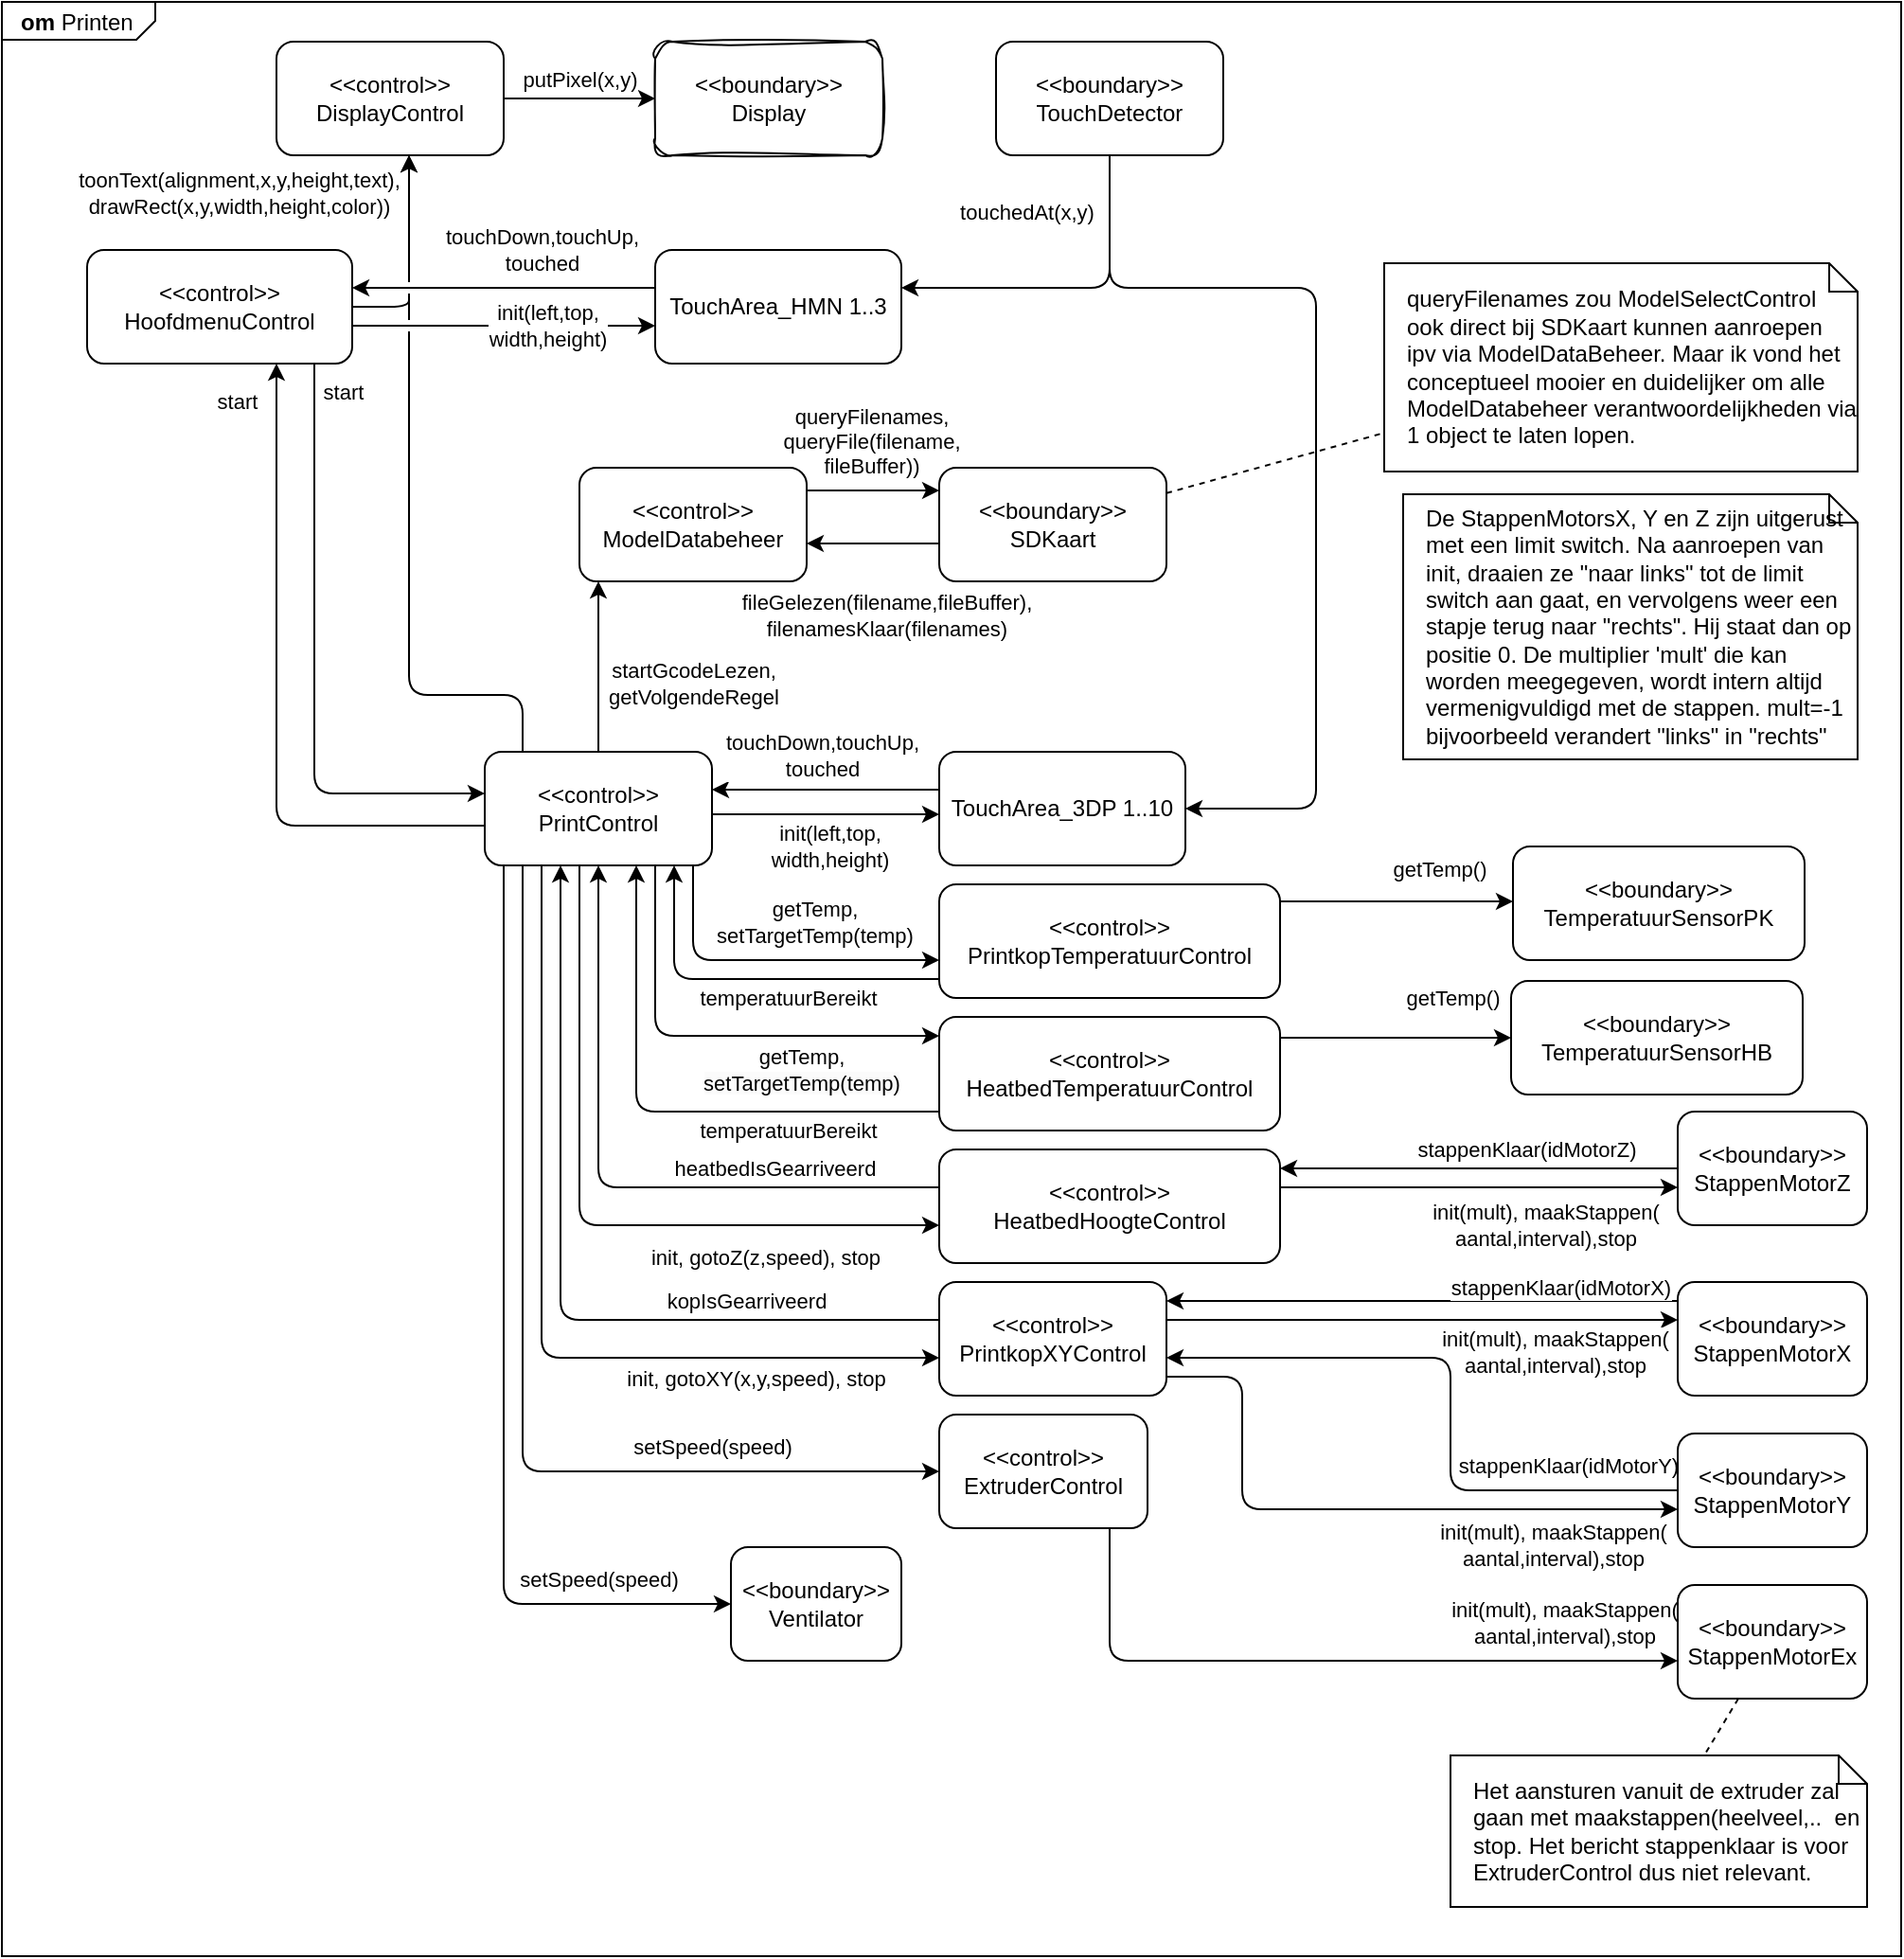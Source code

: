 <mxfile version="21.5.1" type="device">
  <diagram name="Page-1" id="5wvARJl9SiRDhkDgSMER">
    <mxGraphModel dx="1036" dy="614" grid="1" gridSize="10" guides="1" tooltips="1" connect="1" arrows="1" fold="1" page="1" pageScale="1" pageWidth="1169" pageHeight="1654" math="0" shadow="0">
      <root>
        <mxCell id="0" />
        <mxCell id="1" parent="0" />
        <mxCell id="ZHUbp9LGk5s-kRH0DKvD-3" value="&lt;p style=&quot;margin:0px;margin-top:4px;margin-left:10px;text-align:left;&quot;&gt;&lt;b&gt;om&lt;/b&gt;&amp;nbsp;Printen&lt;/p&gt;" style="html=1;shape=mxgraph.sysml.package;labelX=81.4;align=left;spacingLeft=10;overflow=fill;recursiveResize=0;container=0;" vertex="1" parent="1">
          <mxGeometry x="27" y="30" width="1003" height="1032" as="geometry" />
        </mxCell>
        <mxCell id="ZHUbp9LGk5s-kRH0DKvD-4" value="queryFilenames,&lt;br&gt;queryFile(filename,&lt;br&gt;fileBuffer))" style="edgeStyle=orthogonalEdgeStyle;rounded=1;orthogonalLoop=1;jettySize=auto;html=1;" edge="1" parent="1" source="ZHUbp9LGk5s-kRH0DKvD-28" target="ZHUbp9LGk5s-kRH0DKvD-27">
          <mxGeometry x="-0.029" y="26" relative="1" as="geometry">
            <Array as="points">
              <mxPoint x="486" y="288" />
              <mxPoint x="486" y="288" />
            </Array>
            <mxPoint as="offset" />
          </mxGeometry>
        </mxCell>
        <mxCell id="ZHUbp9LGk5s-kRH0DKvD-5" value="&lt;span style=&quot;color: rgb(0, 0, 0); font-family: Helvetica; font-size: 11px; font-style: normal; font-variant-ligatures: normal; font-variant-caps: normal; font-weight: 400; letter-spacing: normal; orphans: 2; text-align: center; text-indent: 0px; text-transform: none; widows: 2; word-spacing: 0px; -webkit-text-stroke-width: 0px; background-color: rgb(255, 255, 255); text-decoration-thickness: initial; text-decoration-style: initial; text-decoration-color: initial; float: none; display: inline !important;&quot;&gt;touchDown,touchUp,&lt;/span&gt;&lt;br style=&quot;border-color: var(--border-color); color: rgb(0, 0, 0); font-family: Helvetica; font-size: 11px; font-style: normal; font-variant-ligatures: normal; font-variant-caps: normal; font-weight: 400; letter-spacing: normal; orphans: 2; text-align: center; text-indent: 0px; text-transform: none; widows: 2; word-spacing: 0px; -webkit-text-stroke-width: 0px; text-decoration-thickness: initial; text-decoration-style: initial; text-decoration-color: initial;&quot;&gt;&lt;span style=&quot;color: rgb(0, 0, 0); font-family: Helvetica; font-size: 11px; font-style: normal; font-variant-ligatures: normal; font-variant-caps: normal; font-weight: 400; letter-spacing: normal; orphans: 2; text-align: center; text-indent: 0px; text-transform: none; widows: 2; word-spacing: 0px; -webkit-text-stroke-width: 0px; background-color: rgb(255, 255, 255); text-decoration-thickness: initial; text-decoration-style: initial; text-decoration-color: initial; float: none; display: inline !important;&quot;&gt;touched&lt;/span&gt;" style="edgeStyle=orthogonalEdgeStyle;rounded=1;orthogonalLoop=1;jettySize=auto;html=1;" edge="1" parent="1" source="ZHUbp9LGk5s-kRH0DKvD-14" target="ZHUbp9LGk5s-kRH0DKvD-8">
          <mxGeometry x="-0.25" y="-20" relative="1" as="geometry">
            <Array as="points">
              <mxPoint x="272" y="181" />
              <mxPoint x="272" y="181" />
            </Array>
            <mxPoint as="offset" />
          </mxGeometry>
        </mxCell>
        <mxCell id="ZHUbp9LGk5s-kRH0DKvD-6" value="init(left,top,&lt;br style=&quot;border-color: var(--border-color);&quot;&gt;width,height)" style="edgeStyle=orthogonalEdgeStyle;rounded=1;orthogonalLoop=1;jettySize=auto;html=1;jumpStyle=none;" edge="1" parent="1" source="ZHUbp9LGk5s-kRH0DKvD-8" target="ZHUbp9LGk5s-kRH0DKvD-14">
          <mxGeometry x="0.287" relative="1" as="geometry">
            <mxPoint x="432" y="181" as="targetPoint" />
            <Array as="points">
              <mxPoint x="342" y="201" />
              <mxPoint x="342" y="201" />
            </Array>
            <mxPoint as="offset" />
          </mxGeometry>
        </mxCell>
        <mxCell id="ZHUbp9LGk5s-kRH0DKvD-7" value="toonText(alignment,x,y,height,text),&lt;br style=&quot;border-color: var(--border-color);&quot;&gt;drawRect(x,y,width,height,color))" style="edgeStyle=orthogonalEdgeStyle;rounded=1;orthogonalLoop=1;jettySize=auto;html=1;jumpStyle=gap;" edge="1" parent="1" source="ZHUbp9LGk5s-kRH0DKvD-8" target="ZHUbp9LGk5s-kRH0DKvD-10">
          <mxGeometry x="-1" y="85" relative="1" as="geometry">
            <mxPoint x="-60" y="25" as="offset" />
            <Array as="points">
              <mxPoint x="242" y="191" />
            </Array>
          </mxGeometry>
        </mxCell>
        <mxCell id="ZHUbp9LGk5s-kRH0DKvD-8" value="&amp;lt;&amp;lt;control&amp;gt;&amp;gt;&lt;br&gt;HoofdmenuControl" style="rounded=1;whiteSpace=wrap;html=1;" vertex="1" parent="1">
          <mxGeometry x="72" y="161" width="140" height="60" as="geometry" />
        </mxCell>
        <mxCell id="ZHUbp9LGk5s-kRH0DKvD-9" value="putPixel(x,y)" style="edgeStyle=orthogonalEdgeStyle;rounded=1;orthogonalLoop=1;jettySize=auto;html=1;" edge="1" parent="1" source="ZHUbp9LGk5s-kRH0DKvD-10" target="ZHUbp9LGk5s-kRH0DKvD-11">
          <mxGeometry y="10" relative="1" as="geometry">
            <mxPoint as="offset" />
          </mxGeometry>
        </mxCell>
        <mxCell id="ZHUbp9LGk5s-kRH0DKvD-10" value="&amp;lt;&amp;lt;control&amp;gt;&amp;gt;&lt;br&gt;DisplayControl" style="rounded=1;whiteSpace=wrap;html=1;" vertex="1" parent="1">
          <mxGeometry x="172" y="51" width="120" height="60" as="geometry" />
        </mxCell>
        <mxCell id="ZHUbp9LGk5s-kRH0DKvD-11" value="&amp;lt;&amp;lt;boundary&amp;gt;&amp;gt;&lt;br&gt;Display" style="rounded=1;whiteSpace=wrap;html=1;sketch=1;curveFitting=1;jiggle=2;" vertex="1" parent="1">
          <mxGeometry x="372" y="51" width="120" height="60" as="geometry" />
        </mxCell>
        <mxCell id="ZHUbp9LGk5s-kRH0DKvD-12" value="touchedAt(x,y)" style="edgeStyle=orthogonalEdgeStyle;rounded=1;orthogonalLoop=1;jettySize=auto;html=1;" edge="1" parent="1" source="ZHUbp9LGk5s-kRH0DKvD-13" target="ZHUbp9LGk5s-kRH0DKvD-14">
          <mxGeometry x="0.267" y="-40" relative="1" as="geometry">
            <mxPoint x="492" y="181" as="targetPoint" />
            <Array as="points">
              <mxPoint x="612" y="181" />
            </Array>
            <mxPoint as="offset" />
          </mxGeometry>
        </mxCell>
        <mxCell id="ZHUbp9LGk5s-kRH0DKvD-13" value="&amp;lt;&amp;lt;boundary&amp;gt;&amp;gt;&lt;br&gt;TouchDetector" style="rounded=1;whiteSpace=wrap;html=1;" vertex="1" parent="1">
          <mxGeometry x="552" y="51" width="120" height="60" as="geometry" />
        </mxCell>
        <mxCell id="ZHUbp9LGk5s-kRH0DKvD-14" value="TouchArea_HMN 1..3" style="rounded=1;whiteSpace=wrap;html=1;" vertex="1" parent="1">
          <mxGeometry x="372" y="161" width="130" height="60" as="geometry" />
        </mxCell>
        <mxCell id="ZHUbp9LGk5s-kRH0DKvD-15" style="edgeStyle=orthogonalEdgeStyle;rounded=1;orthogonalLoop=1;jettySize=auto;html=1;jumpStyle=gap;" edge="1" parent="1" source="ZHUbp9LGk5s-kRH0DKvD-24" target="ZHUbp9LGk5s-kRH0DKvD-10">
          <mxGeometry relative="1" as="geometry">
            <Array as="points">
              <mxPoint x="302" y="396" />
              <mxPoint x="242" y="396" />
            </Array>
          </mxGeometry>
        </mxCell>
        <mxCell id="ZHUbp9LGk5s-kRH0DKvD-16" value="init(left,top,&lt;br style=&quot;border-color: var(--border-color);&quot;&gt;width,height)" style="edgeStyle=orthogonalEdgeStyle;rounded=1;orthogonalLoop=1;jettySize=auto;html=1;" edge="1" parent="1" source="ZHUbp9LGk5s-kRH0DKvD-24" target="ZHUbp9LGk5s-kRH0DKvD-30">
          <mxGeometry x="0.033" y="-17" relative="1" as="geometry">
            <Array as="points">
              <mxPoint x="467" y="459" />
              <mxPoint x="467" y="459" />
            </Array>
            <mxPoint as="offset" />
          </mxGeometry>
        </mxCell>
        <mxCell id="ZHUbp9LGk5s-kRH0DKvD-17" value="getTemp,&lt;br&gt;setTargetTemp(temp)" style="edgeStyle=orthogonalEdgeStyle;rounded=1;orthogonalLoop=1;jettySize=auto;html=1;" edge="1" parent="1" source="ZHUbp9LGk5s-kRH0DKvD-24" target="ZHUbp9LGk5s-kRH0DKvD-33">
          <mxGeometry x="0.263" y="20" relative="1" as="geometry">
            <Array as="points">
              <mxPoint x="392" y="536" />
            </Array>
            <mxPoint as="offset" />
          </mxGeometry>
        </mxCell>
        <mxCell id="ZHUbp9LGk5s-kRH0DKvD-18" value="init, gotoXY(x,y,speed), stop" style="edgeStyle=orthogonalEdgeStyle;rounded=1;orthogonalLoop=1;jettySize=auto;html=1;" edge="1" parent="1" source="ZHUbp9LGk5s-kRH0DKvD-24" target="ZHUbp9LGk5s-kRH0DKvD-40">
          <mxGeometry x="0.587" y="-11" relative="1" as="geometry">
            <Array as="points">
              <mxPoint x="312" y="746" />
            </Array>
            <mxPoint as="offset" />
          </mxGeometry>
        </mxCell>
        <mxCell id="ZHUbp9LGk5s-kRH0DKvD-19" value="setSpeed(speed)" style="edgeStyle=orthogonalEdgeStyle;rounded=1;orthogonalLoop=1;jettySize=auto;html=1;" edge="1" parent="1" source="ZHUbp9LGk5s-kRH0DKvD-24" target="ZHUbp9LGk5s-kRH0DKvD-42">
          <mxGeometry x="0.556" y="13" relative="1" as="geometry">
            <Array as="points">
              <mxPoint x="302" y="806" />
            </Array>
            <mxPoint as="offset" />
          </mxGeometry>
        </mxCell>
        <mxCell id="ZHUbp9LGk5s-kRH0DKvD-20" value="getTemp,&lt;br style=&quot;border-color: var(--border-color); background-color: rgb(251, 251, 251);&quot;&gt;&lt;span style=&quot;background-color: rgb(251, 251, 251);&quot;&gt;setTargetTemp(temp)&lt;/span&gt;" style="edgeStyle=orthogonalEdgeStyle;rounded=1;orthogonalLoop=1;jettySize=auto;html=1;" edge="1" parent="1" source="ZHUbp9LGk5s-kRH0DKvD-24" target="ZHUbp9LGk5s-kRH0DKvD-36">
          <mxGeometry x="0.392" y="-18" relative="1" as="geometry">
            <Array as="points">
              <mxPoint x="372" y="576" />
            </Array>
            <mxPoint as="offset" />
          </mxGeometry>
        </mxCell>
        <mxCell id="ZHUbp9LGk5s-kRH0DKvD-21" value="init, gotoZ(z,speed), stop" style="edgeStyle=orthogonalEdgeStyle;rounded=1;orthogonalLoop=1;jettySize=auto;html=1;" edge="1" parent="1" source="ZHUbp9LGk5s-kRH0DKvD-24" target="ZHUbp9LGk5s-kRH0DKvD-45">
          <mxGeometry x="0.516" y="-17" relative="1" as="geometry">
            <Array as="points">
              <mxPoint x="332" y="676" />
            </Array>
            <mxPoint as="offset" />
          </mxGeometry>
        </mxCell>
        <mxCell id="ZHUbp9LGk5s-kRH0DKvD-22" value="setSpeed(speed)" style="edgeStyle=orthogonalEdgeStyle;rounded=1;orthogonalLoop=1;jettySize=auto;html=1;" edge="1" parent="1" source="ZHUbp9LGk5s-kRH0DKvD-24" target="ZHUbp9LGk5s-kRH0DKvD-46">
          <mxGeometry x="0.726" y="13" relative="1" as="geometry">
            <Array as="points">
              <mxPoint x="292" y="876" />
            </Array>
            <mxPoint as="offset" />
          </mxGeometry>
        </mxCell>
        <mxCell id="ZHUbp9LGk5s-kRH0DKvD-23" value="startGcodeLezen,&lt;br&gt;getVolgendeRegel" style="edgeStyle=orthogonalEdgeStyle;rounded=1;orthogonalLoop=1;jettySize=auto;html=1;" edge="1" parent="1" source="ZHUbp9LGk5s-kRH0DKvD-24" target="ZHUbp9LGk5s-kRH0DKvD-28">
          <mxGeometry x="-0.2" y="-50" relative="1" as="geometry">
            <Array as="points">
              <mxPoint x="342" y="397" />
              <mxPoint x="342" y="397" />
            </Array>
            <mxPoint as="offset" />
          </mxGeometry>
        </mxCell>
        <mxCell id="ZHUbp9LGk5s-kRH0DKvD-24" value="&amp;lt;&amp;lt;control&amp;gt;&amp;gt;&lt;br&gt;PrintControl" style="rounded=1;whiteSpace=wrap;html=1;" vertex="1" parent="1">
          <mxGeometry x="282" y="426" width="120" height="60" as="geometry" />
        </mxCell>
        <mxCell id="ZHUbp9LGk5s-kRH0DKvD-25" value="fileGelezen(filename,fileBuffer),&lt;br&gt;filenamesKlaar(filenames)" style="edgeStyle=orthogonalEdgeStyle;rounded=1;orthogonalLoop=1;jettySize=auto;html=1;" edge="1" parent="1" source="ZHUbp9LGk5s-kRH0DKvD-27" target="ZHUbp9LGk5s-kRH0DKvD-28">
          <mxGeometry x="-0.2" y="38" relative="1" as="geometry">
            <Array as="points">
              <mxPoint x="492" y="316" />
              <mxPoint x="492" y="316" />
            </Array>
            <mxPoint as="offset" />
          </mxGeometry>
        </mxCell>
        <mxCell id="ZHUbp9LGk5s-kRH0DKvD-26" style="rounded=0;orthogonalLoop=1;jettySize=auto;html=1;dashed=1;endArrow=none;endFill=0;" edge="1" parent="1" source="ZHUbp9LGk5s-kRH0DKvD-27" target="ZHUbp9LGk5s-kRH0DKvD-59">
          <mxGeometry relative="1" as="geometry" />
        </mxCell>
        <mxCell id="ZHUbp9LGk5s-kRH0DKvD-27" value="&amp;lt;&amp;lt;boundary&amp;gt;&amp;gt;&lt;br&gt;SDKaart" style="rounded=1;whiteSpace=wrap;html=1;" vertex="1" parent="1">
          <mxGeometry x="522" y="276" width="120" height="60" as="geometry" />
        </mxCell>
        <mxCell id="ZHUbp9LGk5s-kRH0DKvD-28" value="&amp;lt;&amp;lt;control&amp;gt;&amp;gt;&lt;br&gt;ModelDatabeheer" style="rounded=1;whiteSpace=wrap;html=1;" vertex="1" parent="1">
          <mxGeometry x="332" y="276" width="120" height="60" as="geometry" />
        </mxCell>
        <mxCell id="ZHUbp9LGk5s-kRH0DKvD-29" value="touchDown,touchUp,&lt;br style=&quot;border-color: var(--border-color);&quot;&gt;&lt;span style=&quot;border-color: var(--border-color);&quot;&gt;touched&lt;/span&gt;" style="edgeStyle=orthogonalEdgeStyle;rounded=1;orthogonalLoop=1;jettySize=auto;html=1;" edge="1" parent="1" source="ZHUbp9LGk5s-kRH0DKvD-30" target="ZHUbp9LGk5s-kRH0DKvD-24">
          <mxGeometry x="0.033" y="-18" relative="1" as="geometry">
            <Array as="points">
              <mxPoint x="465" y="446" />
              <mxPoint x="465" y="446" />
            </Array>
            <mxPoint as="offset" />
          </mxGeometry>
        </mxCell>
        <mxCell id="ZHUbp9LGk5s-kRH0DKvD-30" value="TouchArea_3DP 1..10" style="rounded=1;whiteSpace=wrap;html=1;" vertex="1" parent="1">
          <mxGeometry x="522" y="426" width="130" height="60" as="geometry" />
        </mxCell>
        <mxCell id="ZHUbp9LGk5s-kRH0DKvD-31" value="temperatuurBereikt" style="edgeStyle=orthogonalEdgeStyle;rounded=1;orthogonalLoop=1;jettySize=auto;html=1;" edge="1" parent="1" source="ZHUbp9LGk5s-kRH0DKvD-33" target="ZHUbp9LGk5s-kRH0DKvD-24">
          <mxGeometry x="-0.2" y="10" relative="1" as="geometry">
            <Array as="points">
              <mxPoint x="382" y="546" />
            </Array>
            <mxPoint as="offset" />
          </mxGeometry>
        </mxCell>
        <mxCell id="ZHUbp9LGk5s-kRH0DKvD-32" value="getTemp()" style="edgeStyle=orthogonalEdgeStyle;rounded=0;orthogonalLoop=1;jettySize=auto;html=1;" edge="1" parent="1" source="ZHUbp9LGk5s-kRH0DKvD-33" target="ZHUbp9LGk5s-kRH0DKvD-60">
          <mxGeometry x="0.359" y="17" relative="1" as="geometry">
            <Array as="points">
              <mxPoint x="774" y="505" />
              <mxPoint x="774" y="505" />
            </Array>
            <mxPoint as="offset" />
          </mxGeometry>
        </mxCell>
        <mxCell id="ZHUbp9LGk5s-kRH0DKvD-33" value="&amp;lt;&amp;lt;control&amp;gt;&amp;gt;&lt;br&gt;PrintkopTemperatuurControl" style="rounded=1;whiteSpace=wrap;html=1;" vertex="1" parent="1">
          <mxGeometry x="522" y="496" width="180" height="60" as="geometry" />
        </mxCell>
        <mxCell id="ZHUbp9LGk5s-kRH0DKvD-34" value="temperatuurBereikt" style="edgeStyle=orthogonalEdgeStyle;rounded=1;orthogonalLoop=1;jettySize=auto;html=1;" edge="1" parent="1" source="ZHUbp9LGk5s-kRH0DKvD-36" target="ZHUbp9LGk5s-kRH0DKvD-24">
          <mxGeometry x="-0.448" y="10" relative="1" as="geometry">
            <Array as="points">
              <mxPoint x="362" y="616" />
            </Array>
            <mxPoint as="offset" />
          </mxGeometry>
        </mxCell>
        <mxCell id="ZHUbp9LGk5s-kRH0DKvD-35" value="getTemp()" style="edgeStyle=orthogonalEdgeStyle;rounded=0;orthogonalLoop=1;jettySize=auto;html=1;" edge="1" parent="1" source="ZHUbp9LGk5s-kRH0DKvD-36" target="ZHUbp9LGk5s-kRH0DKvD-61">
          <mxGeometry x="0.495" y="21" relative="1" as="geometry">
            <Array as="points">
              <mxPoint x="725" y="577" />
              <mxPoint x="725" y="577" />
            </Array>
            <mxPoint as="offset" />
          </mxGeometry>
        </mxCell>
        <mxCell id="ZHUbp9LGk5s-kRH0DKvD-36" value="&amp;lt;&amp;lt;control&amp;gt;&amp;gt;&lt;br&gt;HeatbedTemperatuurControl" style="rounded=1;whiteSpace=wrap;html=1;" vertex="1" parent="1">
          <mxGeometry x="522" y="566" width="180" height="60" as="geometry" />
        </mxCell>
        <mxCell id="ZHUbp9LGk5s-kRH0DKvD-37" value="kopIsGearriveerd" style="edgeStyle=orthogonalEdgeStyle;rounded=1;orthogonalLoop=1;jettySize=auto;html=1;" edge="1" parent="1" source="ZHUbp9LGk5s-kRH0DKvD-40" target="ZHUbp9LGk5s-kRH0DKvD-24">
          <mxGeometry x="-0.535" y="-10" relative="1" as="geometry">
            <Array as="points">
              <mxPoint x="322" y="726" />
            </Array>
            <mxPoint as="offset" />
          </mxGeometry>
        </mxCell>
        <mxCell id="ZHUbp9LGk5s-kRH0DKvD-38" value="init(mult), maakStappen(&lt;br style=&quot;border-color: var(--border-color);&quot;&gt;aantal,interval),stop" style="edgeStyle=orthogonalEdgeStyle;rounded=1;orthogonalLoop=1;jettySize=auto;html=1;" edge="1" parent="1" source="ZHUbp9LGk5s-kRH0DKvD-40" target="ZHUbp9LGk5s-kRH0DKvD-50">
          <mxGeometry x="0.518" y="-17" relative="1" as="geometry">
            <Array as="points">
              <mxPoint x="782" y="726" />
              <mxPoint x="782" y="726" />
            </Array>
            <mxPoint as="offset" />
          </mxGeometry>
        </mxCell>
        <mxCell id="ZHUbp9LGk5s-kRH0DKvD-39" value="init(mult), maakStappen(&lt;br style=&quot;border-color: var(--border-color);&quot;&gt;aantal,interval),stop" style="edgeStyle=orthogonalEdgeStyle;rounded=1;orthogonalLoop=1;jettySize=auto;html=1;" edge="1" parent="1" source="ZHUbp9LGk5s-kRH0DKvD-40" target="ZHUbp9LGk5s-kRH0DKvD-52">
          <mxGeometry x="0.612" y="-19" relative="1" as="geometry">
            <Array as="points">
              <mxPoint x="682" y="756" />
              <mxPoint x="682" y="826" />
            </Array>
            <mxPoint as="offset" />
          </mxGeometry>
        </mxCell>
        <mxCell id="ZHUbp9LGk5s-kRH0DKvD-40" value="&amp;lt;&amp;lt;control&amp;gt;&amp;gt;&lt;br&gt;PrintkopXYControl" style="rounded=1;whiteSpace=wrap;html=1;" vertex="1" parent="1">
          <mxGeometry x="522" y="706" width="120" height="60" as="geometry" />
        </mxCell>
        <mxCell id="ZHUbp9LGk5s-kRH0DKvD-41" value="init(mult), maakStappen(&lt;br style=&quot;border-color: var(--border-color);&quot;&gt;aantal,interval),stop" style="edgeStyle=orthogonalEdgeStyle;rounded=1;orthogonalLoop=1;jettySize=auto;html=1;" edge="1" parent="1" source="ZHUbp9LGk5s-kRH0DKvD-42" target="ZHUbp9LGk5s-kRH0DKvD-56">
          <mxGeometry x="0.676" y="20" relative="1" as="geometry">
            <Array as="points">
              <mxPoint x="612" y="906" />
            </Array>
            <mxPoint as="offset" />
          </mxGeometry>
        </mxCell>
        <mxCell id="ZHUbp9LGk5s-kRH0DKvD-42" value="&amp;lt;&amp;lt;control&amp;gt;&amp;gt;&lt;br&gt;ExtruderControl" style="rounded=1;whiteSpace=wrap;html=1;" vertex="1" parent="1">
          <mxGeometry x="522" y="776" width="110" height="60" as="geometry" />
        </mxCell>
        <mxCell id="ZHUbp9LGk5s-kRH0DKvD-43" value="heatbedIsGearriveerd" style="edgeStyle=orthogonalEdgeStyle;rounded=1;orthogonalLoop=1;jettySize=auto;html=1;" edge="1" parent="1" source="ZHUbp9LGk5s-kRH0DKvD-45" target="ZHUbp9LGk5s-kRH0DKvD-24">
          <mxGeometry x="-0.5" y="-10" relative="1" as="geometry">
            <Array as="points">
              <mxPoint x="342" y="656" />
            </Array>
            <mxPoint as="offset" />
          </mxGeometry>
        </mxCell>
        <mxCell id="ZHUbp9LGk5s-kRH0DKvD-44" value="init(mult), maakStappen(&lt;br&gt;aantal,interval),stop" style="edgeStyle=orthogonalEdgeStyle;rounded=1;orthogonalLoop=1;jettySize=auto;html=1;" edge="1" parent="1" source="ZHUbp9LGk5s-kRH0DKvD-45" target="ZHUbp9LGk5s-kRH0DKvD-48">
          <mxGeometry x="0.333" y="-20" relative="1" as="geometry">
            <Array as="points">
              <mxPoint x="802" y="656" />
              <mxPoint x="802" y="656" />
            </Array>
            <mxPoint as="offset" />
          </mxGeometry>
        </mxCell>
        <mxCell id="ZHUbp9LGk5s-kRH0DKvD-45" value="&amp;lt;&amp;lt;control&amp;gt;&amp;gt;&lt;br&gt;HeatbedHoogteControl" style="rounded=1;whiteSpace=wrap;html=1;" vertex="1" parent="1">
          <mxGeometry x="522" y="636" width="180" height="60" as="geometry" />
        </mxCell>
        <mxCell id="ZHUbp9LGk5s-kRH0DKvD-46" value="&amp;lt;&amp;lt;boundary&amp;gt;&amp;gt;&lt;br&gt;Ventilator" style="rounded=1;whiteSpace=wrap;html=1;" vertex="1" parent="1">
          <mxGeometry x="412" y="846" width="90" height="60" as="geometry" />
        </mxCell>
        <mxCell id="ZHUbp9LGk5s-kRH0DKvD-47" value="stappenKlaar(idMotorZ)" style="edgeStyle=orthogonalEdgeStyle;rounded=1;orthogonalLoop=1;jettySize=auto;html=1;" edge="1" parent="1" source="ZHUbp9LGk5s-kRH0DKvD-48" target="ZHUbp9LGk5s-kRH0DKvD-45">
          <mxGeometry x="-0.238" y="-10" relative="1" as="geometry">
            <Array as="points">
              <mxPoint x="812" y="646" />
              <mxPoint x="812" y="646" />
            </Array>
            <mxPoint as="offset" />
          </mxGeometry>
        </mxCell>
        <mxCell id="ZHUbp9LGk5s-kRH0DKvD-48" value="&amp;lt;&amp;lt;boundary&amp;gt;&amp;gt;&lt;br&gt;StappenMotorZ" style="rounded=1;whiteSpace=wrap;html=1;" vertex="1" parent="1">
          <mxGeometry x="912" y="616" width="100" height="60" as="geometry" />
        </mxCell>
        <mxCell id="ZHUbp9LGk5s-kRH0DKvD-49" value="stappenKlaar(idMotorX)" style="edgeStyle=orthogonalEdgeStyle;rounded=1;orthogonalLoop=1;jettySize=auto;html=1;" edge="1" parent="1" source="ZHUbp9LGk5s-kRH0DKvD-50" target="ZHUbp9LGk5s-kRH0DKvD-40">
          <mxGeometry x="-0.541" y="-7" relative="1" as="geometry">
            <Array as="points">
              <mxPoint x="792" y="716" />
              <mxPoint x="792" y="716" />
            </Array>
            <mxPoint as="offset" />
          </mxGeometry>
        </mxCell>
        <mxCell id="ZHUbp9LGk5s-kRH0DKvD-50" value="&amp;lt;&amp;lt;boundary&amp;gt;&amp;gt;&lt;br&gt;StappenMotorX" style="rounded=1;whiteSpace=wrap;html=1;" vertex="1" parent="1">
          <mxGeometry x="912" y="706" width="100" height="60" as="geometry" />
        </mxCell>
        <mxCell id="ZHUbp9LGk5s-kRH0DKvD-51" value="stappenKlaar(idMotorY)" style="edgeStyle=orthogonalEdgeStyle;rounded=1;orthogonalLoop=1;jettySize=auto;html=1;" edge="1" parent="1" source="ZHUbp9LGk5s-kRH0DKvD-52" target="ZHUbp9LGk5s-kRH0DKvD-40">
          <mxGeometry x="-0.659" y="-13" relative="1" as="geometry">
            <Array as="points">
              <mxPoint x="792" y="816" />
              <mxPoint x="792" y="746" />
            </Array>
            <mxPoint as="offset" />
          </mxGeometry>
        </mxCell>
        <mxCell id="ZHUbp9LGk5s-kRH0DKvD-52" value="&amp;lt;&amp;lt;boundary&amp;gt;&amp;gt;&lt;br&gt;StappenMotorY" style="rounded=1;whiteSpace=wrap;html=1;" vertex="1" parent="1">
          <mxGeometry x="912" y="786" width="100" height="60" as="geometry" />
        </mxCell>
        <mxCell id="ZHUbp9LGk5s-kRH0DKvD-53" value="start" style="edgeStyle=orthogonalEdgeStyle;rounded=1;orthogonalLoop=1;jettySize=auto;html=1;jumpStyle=gap;" edge="1" parent="1" source="ZHUbp9LGk5s-kRH0DKvD-8" target="ZHUbp9LGk5s-kRH0DKvD-24">
          <mxGeometry x="-0.908" y="15" relative="1" as="geometry">
            <Array as="points">
              <mxPoint x="192" y="448" />
            </Array>
            <mxPoint as="offset" />
          </mxGeometry>
        </mxCell>
        <mxCell id="ZHUbp9LGk5s-kRH0DKvD-54" value="start" style="edgeStyle=orthogonalEdgeStyle;rounded=1;orthogonalLoop=1;jettySize=auto;html=1;jumpStyle=gap;" edge="1" parent="1" source="ZHUbp9LGk5s-kRH0DKvD-24" target="ZHUbp9LGk5s-kRH0DKvD-8">
          <mxGeometry x="0.887" y="21" relative="1" as="geometry">
            <Array as="points">
              <mxPoint x="172" y="465" />
            </Array>
            <mxPoint as="offset" />
          </mxGeometry>
        </mxCell>
        <mxCell id="ZHUbp9LGk5s-kRH0DKvD-55" style="rounded=0;orthogonalLoop=1;jettySize=auto;html=1;endArrow=none;endFill=0;dashed=1;" edge="1" parent="1" source="ZHUbp9LGk5s-kRH0DKvD-56" target="ZHUbp9LGk5s-kRH0DKvD-58">
          <mxGeometry relative="1" as="geometry" />
        </mxCell>
        <mxCell id="ZHUbp9LGk5s-kRH0DKvD-56" value="&amp;lt;&amp;lt;boundary&amp;gt;&amp;gt;&lt;br&gt;StappenMotorEx" style="rounded=1;whiteSpace=wrap;html=1;" vertex="1" parent="1">
          <mxGeometry x="912" y="866" width="100" height="60" as="geometry" />
        </mxCell>
        <mxCell id="ZHUbp9LGk5s-kRH0DKvD-57" value="De StappenMotorsX, Y en Z zijn uitgerust met een limit switch. Na aanroepen van init, draaien ze &quot;naar links&quot; tot de limit switch aan gaat, en vervolgens weer een stapje terug naar &quot;rechts&quot;. Hij staat dan op positie 0. De multiplier &#39;mult&#39; die kan worden meegegeven, wordt intern altijd vermenigvuldigd met de stappen. mult=-1 bijvoorbeeld verandert &quot;links&quot; in &quot;rechts&quot;" style="shape=note;size=15;align=left;spacingLeft=10;html=1;whiteSpace=wrap;" vertex="1" parent="1">
          <mxGeometry x="767" y="290" width="240" height="140" as="geometry" />
        </mxCell>
        <mxCell id="ZHUbp9LGk5s-kRH0DKvD-58" value="Het aansturen vanuit de extruder zal gaan met maakstappen(heelveel,..&amp;nbsp; en stop. Het bericht stappenklaar is voor ExtruderControl dus niet relevant." style="shape=note;size=15;align=left;spacingLeft=10;html=1;whiteSpace=wrap;" vertex="1" parent="1">
          <mxGeometry x="792" y="956" width="220" height="80" as="geometry" />
        </mxCell>
        <mxCell id="ZHUbp9LGk5s-kRH0DKvD-59" value="queryFilenames zou ModelSelectControl ook direct bij SDKaart kunnen aanroepen ipv via ModelDataBeheer. Maar ik vond het conceptueel mooier en duidelijker om alle ModelDatabeheer verantwoordelijkheden via 1 object te laten lopen." style="shape=note;size=15;align=left;spacingLeft=10;html=1;whiteSpace=wrap;" vertex="1" parent="1">
          <mxGeometry x="757" y="168" width="250" height="110" as="geometry" />
        </mxCell>
        <mxCell id="ZHUbp9LGk5s-kRH0DKvD-60" value="&amp;lt;&amp;lt;boundary&amp;gt;&amp;gt;&lt;br&gt;TemperatuurSensorPK" style="rounded=1;whiteSpace=wrap;html=1;" vertex="1" parent="1">
          <mxGeometry x="825" y="476" width="154" height="60" as="geometry" />
        </mxCell>
        <mxCell id="ZHUbp9LGk5s-kRH0DKvD-61" value="&amp;lt;&amp;lt;boundary&amp;gt;&amp;gt;&lt;br&gt;TemperatuurSensorHB" style="rounded=1;whiteSpace=wrap;html=1;" vertex="1" parent="1">
          <mxGeometry x="824" y="547" width="154" height="60" as="geometry" />
        </mxCell>
        <mxCell id="ZHUbp9LGk5s-kRH0DKvD-62" style="edgeStyle=orthogonalEdgeStyle;rounded=1;orthogonalLoop=1;jettySize=auto;html=1;" edge="1" parent="1" source="ZHUbp9LGk5s-kRH0DKvD-13" target="ZHUbp9LGk5s-kRH0DKvD-30">
          <mxGeometry relative="1" as="geometry">
            <Array as="points">
              <mxPoint x="612" y="181" />
              <mxPoint x="721" y="181" />
              <mxPoint x="721" y="456" />
            </Array>
          </mxGeometry>
        </mxCell>
      </root>
    </mxGraphModel>
  </diagram>
</mxfile>

